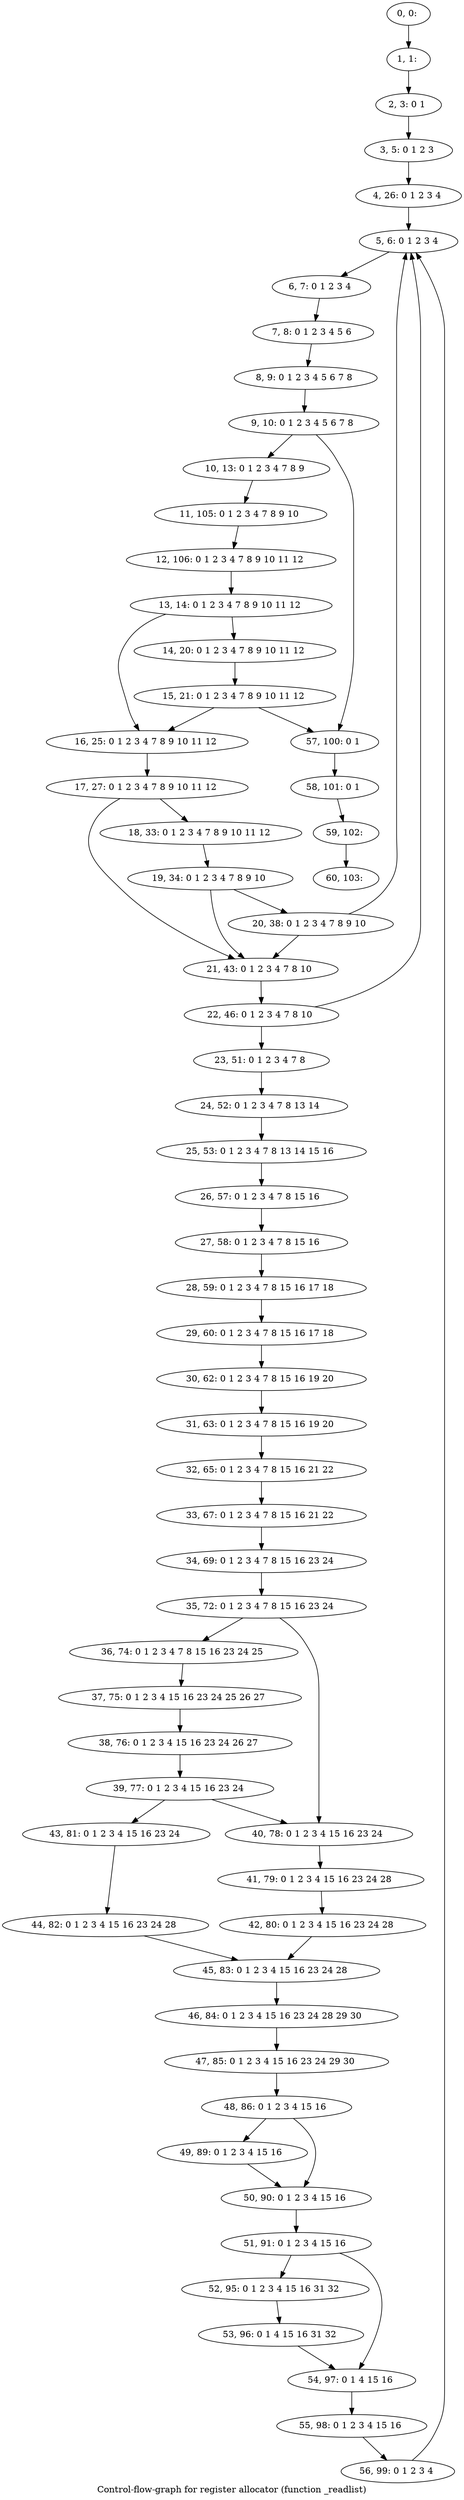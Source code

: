 digraph G {
graph [label="Control-flow-graph for register allocator (function _readlist)"]
0[label="0, 0: "];
1[label="1, 1: "];
2[label="2, 3: 0 1 "];
3[label="3, 5: 0 1 2 3 "];
4[label="4, 26: 0 1 2 3 4 "];
5[label="5, 6: 0 1 2 3 4 "];
6[label="6, 7: 0 1 2 3 4 "];
7[label="7, 8: 0 1 2 3 4 5 6 "];
8[label="8, 9: 0 1 2 3 4 5 6 7 8 "];
9[label="9, 10: 0 1 2 3 4 5 6 7 8 "];
10[label="10, 13: 0 1 2 3 4 7 8 9 "];
11[label="11, 105: 0 1 2 3 4 7 8 9 10 "];
12[label="12, 106: 0 1 2 3 4 7 8 9 10 11 12 "];
13[label="13, 14: 0 1 2 3 4 7 8 9 10 11 12 "];
14[label="14, 20: 0 1 2 3 4 7 8 9 10 11 12 "];
15[label="15, 21: 0 1 2 3 4 7 8 9 10 11 12 "];
16[label="16, 25: 0 1 2 3 4 7 8 9 10 11 12 "];
17[label="17, 27: 0 1 2 3 4 7 8 9 10 11 12 "];
18[label="18, 33: 0 1 2 3 4 7 8 9 10 11 12 "];
19[label="19, 34: 0 1 2 3 4 7 8 9 10 "];
20[label="20, 38: 0 1 2 3 4 7 8 9 10 "];
21[label="21, 43: 0 1 2 3 4 7 8 10 "];
22[label="22, 46: 0 1 2 3 4 7 8 10 "];
23[label="23, 51: 0 1 2 3 4 7 8 "];
24[label="24, 52: 0 1 2 3 4 7 8 13 14 "];
25[label="25, 53: 0 1 2 3 4 7 8 13 14 15 16 "];
26[label="26, 57: 0 1 2 3 4 7 8 15 16 "];
27[label="27, 58: 0 1 2 3 4 7 8 15 16 "];
28[label="28, 59: 0 1 2 3 4 7 8 15 16 17 18 "];
29[label="29, 60: 0 1 2 3 4 7 8 15 16 17 18 "];
30[label="30, 62: 0 1 2 3 4 7 8 15 16 19 20 "];
31[label="31, 63: 0 1 2 3 4 7 8 15 16 19 20 "];
32[label="32, 65: 0 1 2 3 4 7 8 15 16 21 22 "];
33[label="33, 67: 0 1 2 3 4 7 8 15 16 21 22 "];
34[label="34, 69: 0 1 2 3 4 7 8 15 16 23 24 "];
35[label="35, 72: 0 1 2 3 4 7 8 15 16 23 24 "];
36[label="36, 74: 0 1 2 3 4 7 8 15 16 23 24 25 "];
37[label="37, 75: 0 1 2 3 4 15 16 23 24 25 26 27 "];
38[label="38, 76: 0 1 2 3 4 15 16 23 24 26 27 "];
39[label="39, 77: 0 1 2 3 4 15 16 23 24 "];
40[label="40, 78: 0 1 2 3 4 15 16 23 24 "];
41[label="41, 79: 0 1 2 3 4 15 16 23 24 28 "];
42[label="42, 80: 0 1 2 3 4 15 16 23 24 28 "];
43[label="43, 81: 0 1 2 3 4 15 16 23 24 "];
44[label="44, 82: 0 1 2 3 4 15 16 23 24 28 "];
45[label="45, 83: 0 1 2 3 4 15 16 23 24 28 "];
46[label="46, 84: 0 1 2 3 4 15 16 23 24 28 29 30 "];
47[label="47, 85: 0 1 2 3 4 15 16 23 24 29 30 "];
48[label="48, 86: 0 1 2 3 4 15 16 "];
49[label="49, 89: 0 1 2 3 4 15 16 "];
50[label="50, 90: 0 1 2 3 4 15 16 "];
51[label="51, 91: 0 1 2 3 4 15 16 "];
52[label="52, 95: 0 1 2 3 4 15 16 31 32 "];
53[label="53, 96: 0 1 4 15 16 31 32 "];
54[label="54, 97: 0 1 4 15 16 "];
55[label="55, 98: 0 1 2 3 4 15 16 "];
56[label="56, 99: 0 1 2 3 4 "];
57[label="57, 100: 0 1 "];
58[label="58, 101: 0 1 "];
59[label="59, 102: "];
60[label="60, 103: "];
0->1 ;
1->2 ;
2->3 ;
3->4 ;
4->5 ;
5->6 ;
6->7 ;
7->8 ;
8->9 ;
9->10 ;
9->57 ;
10->11 ;
11->12 ;
12->13 ;
13->14 ;
13->16 ;
14->15 ;
15->16 ;
15->57 ;
16->17 ;
17->18 ;
17->21 ;
18->19 ;
19->20 ;
19->21 ;
20->21 ;
20->5 ;
21->22 ;
22->23 ;
22->5 ;
23->24 ;
24->25 ;
25->26 ;
26->27 ;
27->28 ;
28->29 ;
29->30 ;
30->31 ;
31->32 ;
32->33 ;
33->34 ;
34->35 ;
35->36 ;
35->40 ;
36->37 ;
37->38 ;
38->39 ;
39->40 ;
39->43 ;
40->41 ;
41->42 ;
42->45 ;
43->44 ;
44->45 ;
45->46 ;
46->47 ;
47->48 ;
48->49 ;
48->50 ;
49->50 ;
50->51 ;
51->52 ;
51->54 ;
52->53 ;
53->54 ;
54->55 ;
55->56 ;
56->5 ;
57->58 ;
58->59 ;
59->60 ;
}
